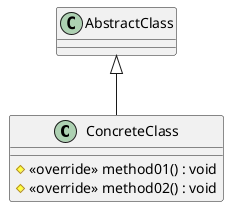 @startuml
class ConcreteClass {
    # <<override>> method01() : void
    # <<override>> method02() : void
}
AbstractClass <|-- ConcreteClass
@enduml
